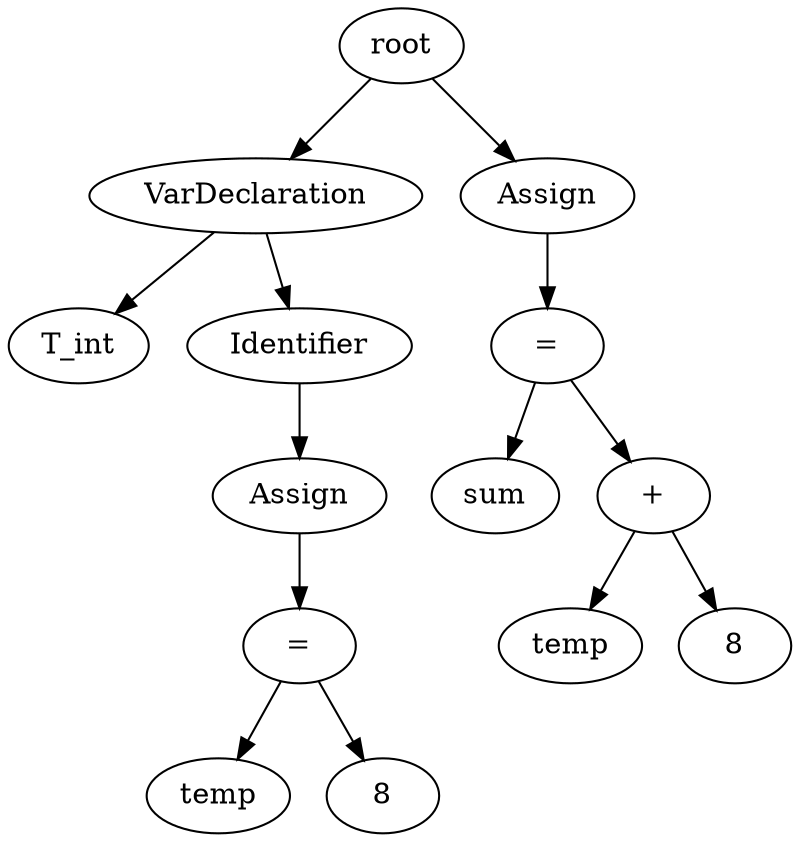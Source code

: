 // root
digraph {
	None [label=root]
	0 [label=VarDeclaration]
	None -> 0
	1 [label=T_int]
	0 -> 1
	2 [label=Identifier]
	0 -> 2
	3 [label=Assign]
	2 -> 3
	5 [label="="]
	3 -> 5
	4 [label=temp]
	5 -> 4
	6 [label=8]
	5 -> 6
	7 [label=Assign]
	None -> 7
	9 [label="="]
	7 -> 9
	8 [label=sum]
	9 -> 8
	11 [label="+"]
	9 -> 11
	10 [label=temp]
	11 -> 10
	12 [label=8]
	11 -> 12
}
